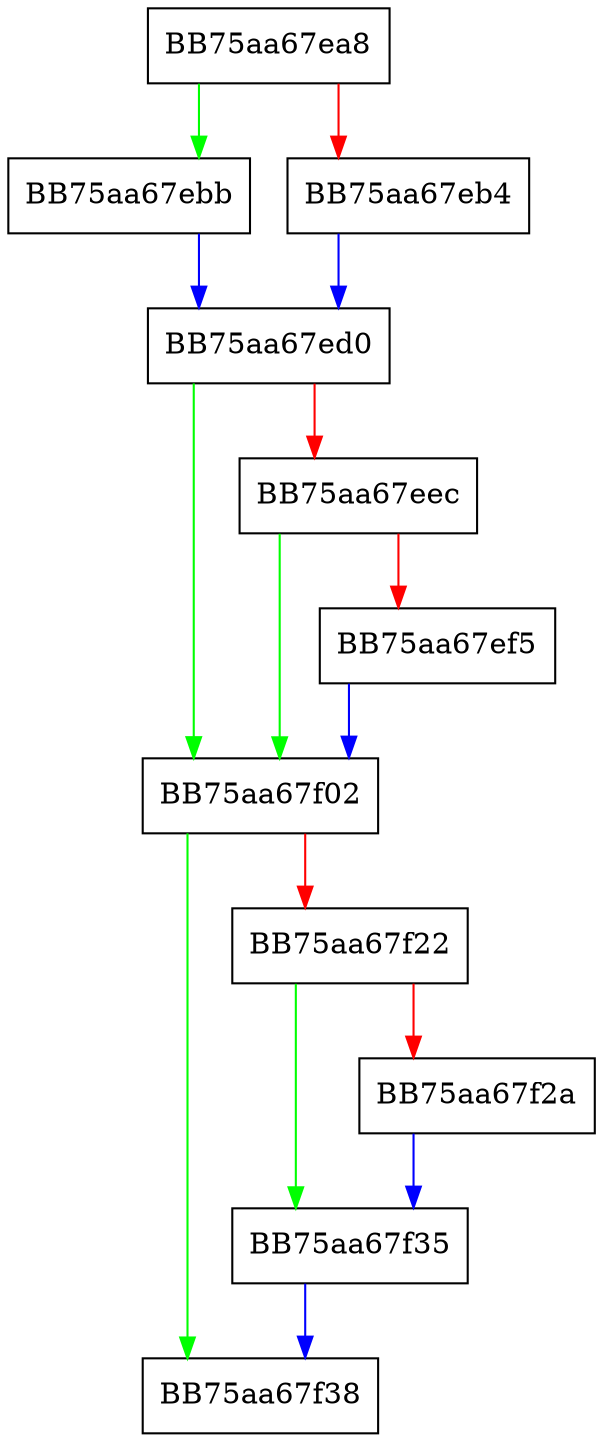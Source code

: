 digraph _Desired_grow_bucket_count {
  node [shape="box"];
  graph [splines=ortho];
  BB75aa67ea8 -> BB75aa67ebb [color="green"];
  BB75aa67ea8 -> BB75aa67eb4 [color="red"];
  BB75aa67eb4 -> BB75aa67ed0 [color="blue"];
  BB75aa67ebb -> BB75aa67ed0 [color="blue"];
  BB75aa67ed0 -> BB75aa67f02 [color="green"];
  BB75aa67ed0 -> BB75aa67eec [color="red"];
  BB75aa67eec -> BB75aa67f02 [color="green"];
  BB75aa67eec -> BB75aa67ef5 [color="red"];
  BB75aa67ef5 -> BB75aa67f02 [color="blue"];
  BB75aa67f02 -> BB75aa67f38 [color="green"];
  BB75aa67f02 -> BB75aa67f22 [color="red"];
  BB75aa67f22 -> BB75aa67f35 [color="green"];
  BB75aa67f22 -> BB75aa67f2a [color="red"];
  BB75aa67f2a -> BB75aa67f35 [color="blue"];
  BB75aa67f35 -> BB75aa67f38 [color="blue"];
}